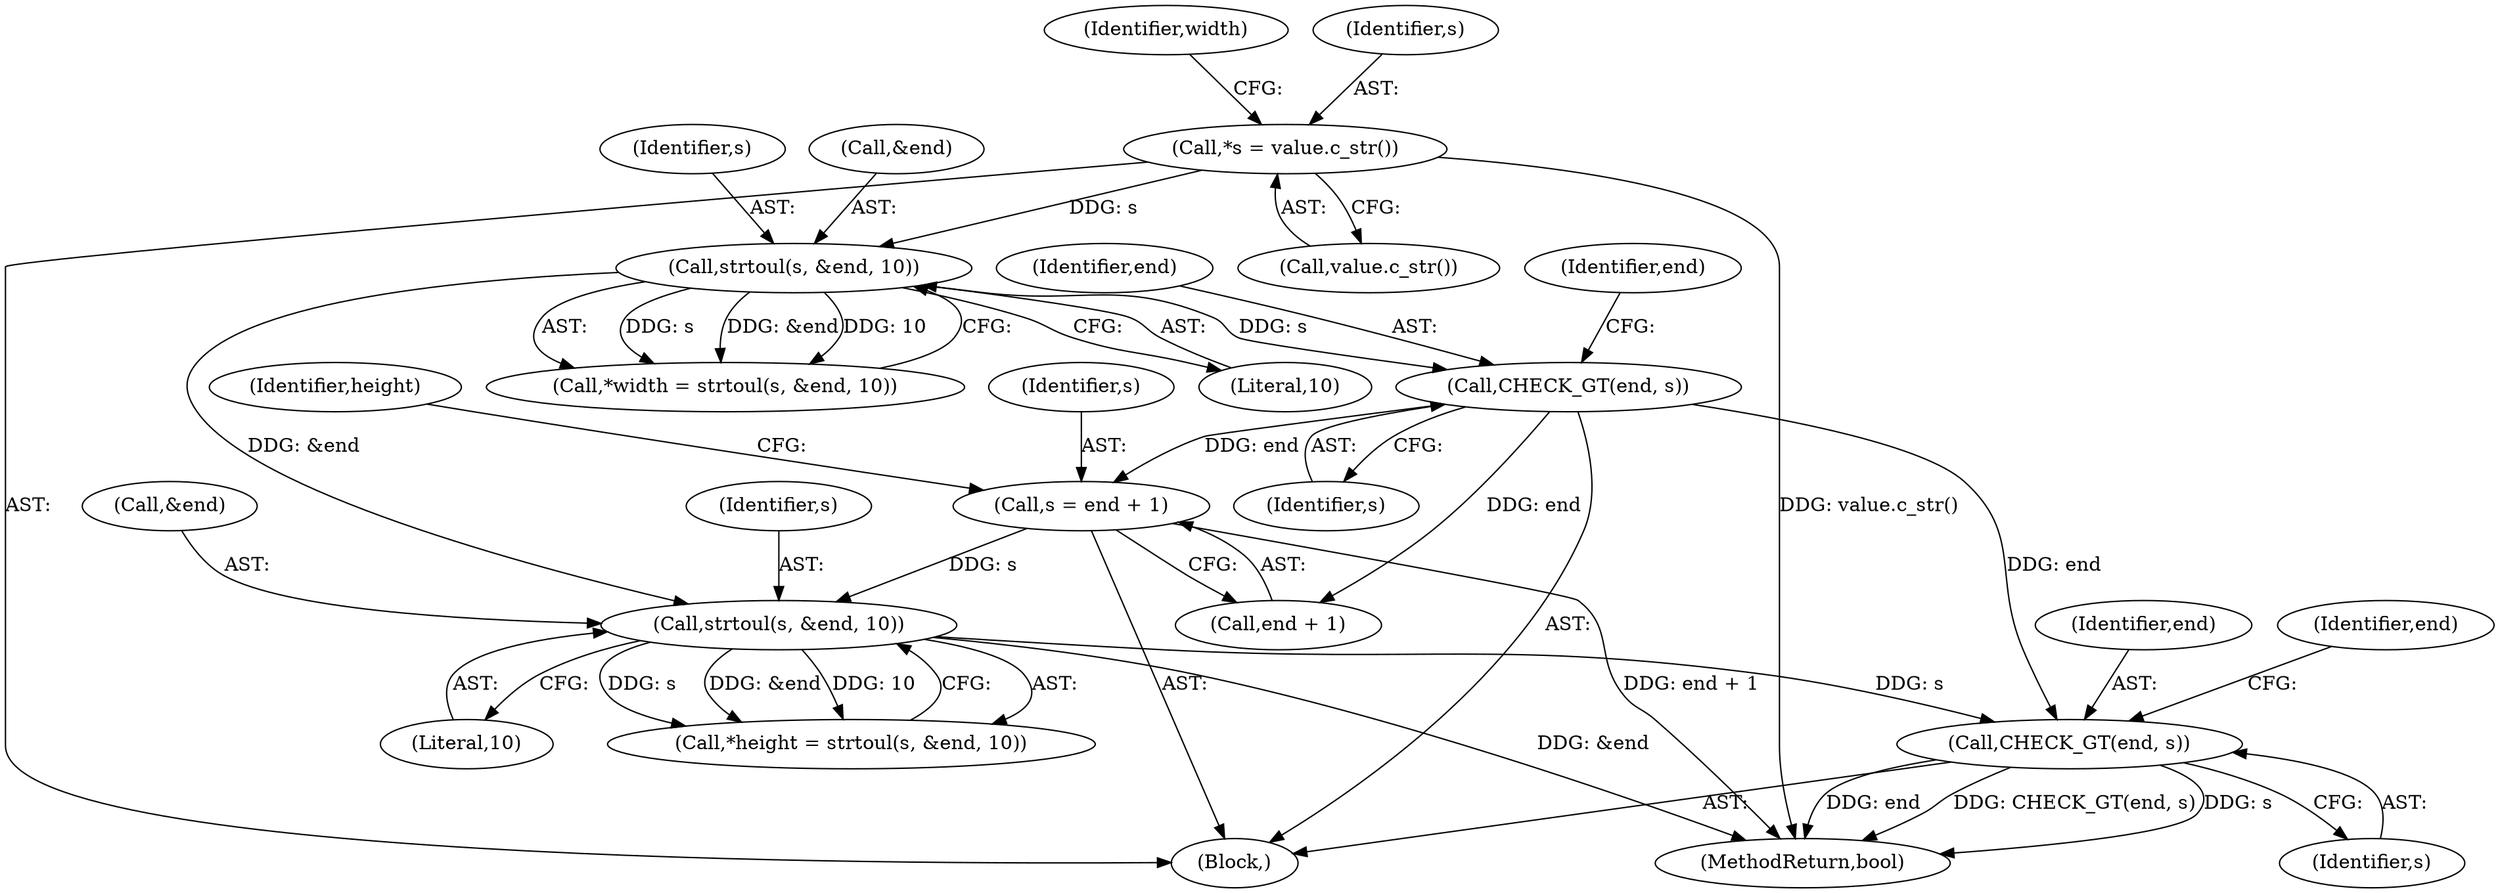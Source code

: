 digraph "0_Android_68f67ef6cf1f41e77337be3bc4bff91f3a3c6324@pointer" {
"1000163" [label="(Call,CHECK_GT(end, s))"];
"1000143" [label="(Call,CHECK_GT(end, s))"];
"1000138" [label="(Call,strtoul(s, &end, 10))"];
"1000131" [label="(Call,*s = value.c_str())"];
"1000158" [label="(Call,strtoul(s, &end, 10))"];
"1000150" [label="(Call,s = end + 1)"];
"1000157" [label="(Identifier,height)"];
"1000137" [label="(Identifier,width)"];
"1000160" [label="(Call,&end)"];
"1000148" [label="(Identifier,end)"];
"1000143" [label="(Call,CHECK_GT(end, s))"];
"1000151" [label="(Identifier,s)"];
"1000172" [label="(MethodReturn,bool)"];
"1000133" [label="(Call,value.c_str())"];
"1000145" [label="(Identifier,s)"];
"1000165" [label="(Identifier,s)"];
"1000132" [label="(Identifier,s)"];
"1000144" [label="(Identifier,end)"];
"1000142" [label="(Literal,10)"];
"1000131" [label="(Call,*s = value.c_str())"];
"1000164" [label="(Identifier,end)"];
"1000163" [label="(Call,CHECK_GT(end, s))"];
"1000159" [label="(Identifier,s)"];
"1000152" [label="(Call,end + 1)"];
"1000150" [label="(Call,s = end + 1)"];
"1000140" [label="(Call,&end)"];
"1000158" [label="(Call,strtoul(s, &end, 10))"];
"1000135" [label="(Call,*width = strtoul(s, &end, 10))"];
"1000139" [label="(Identifier,s)"];
"1000168" [label="(Identifier,end)"];
"1000155" [label="(Call,*height = strtoul(s, &end, 10))"];
"1000162" [label="(Literal,10)"];
"1000138" [label="(Call,strtoul(s, &end, 10))"];
"1000105" [label="(Block,)"];
"1000163" -> "1000105"  [label="AST: "];
"1000163" -> "1000165"  [label="CFG: "];
"1000164" -> "1000163"  [label="AST: "];
"1000165" -> "1000163"  [label="AST: "];
"1000168" -> "1000163"  [label="CFG: "];
"1000163" -> "1000172"  [label="DDG: end"];
"1000163" -> "1000172"  [label="DDG: CHECK_GT(end, s)"];
"1000163" -> "1000172"  [label="DDG: s"];
"1000143" -> "1000163"  [label="DDG: end"];
"1000158" -> "1000163"  [label="DDG: s"];
"1000143" -> "1000105"  [label="AST: "];
"1000143" -> "1000145"  [label="CFG: "];
"1000144" -> "1000143"  [label="AST: "];
"1000145" -> "1000143"  [label="AST: "];
"1000148" -> "1000143"  [label="CFG: "];
"1000138" -> "1000143"  [label="DDG: s"];
"1000143" -> "1000150"  [label="DDG: end"];
"1000143" -> "1000152"  [label="DDG: end"];
"1000138" -> "1000135"  [label="AST: "];
"1000138" -> "1000142"  [label="CFG: "];
"1000139" -> "1000138"  [label="AST: "];
"1000140" -> "1000138"  [label="AST: "];
"1000142" -> "1000138"  [label="AST: "];
"1000135" -> "1000138"  [label="CFG: "];
"1000138" -> "1000135"  [label="DDG: s"];
"1000138" -> "1000135"  [label="DDG: &end"];
"1000138" -> "1000135"  [label="DDG: 10"];
"1000131" -> "1000138"  [label="DDG: s"];
"1000138" -> "1000158"  [label="DDG: &end"];
"1000131" -> "1000105"  [label="AST: "];
"1000131" -> "1000133"  [label="CFG: "];
"1000132" -> "1000131"  [label="AST: "];
"1000133" -> "1000131"  [label="AST: "];
"1000137" -> "1000131"  [label="CFG: "];
"1000131" -> "1000172"  [label="DDG: value.c_str()"];
"1000158" -> "1000155"  [label="AST: "];
"1000158" -> "1000162"  [label="CFG: "];
"1000159" -> "1000158"  [label="AST: "];
"1000160" -> "1000158"  [label="AST: "];
"1000162" -> "1000158"  [label="AST: "];
"1000155" -> "1000158"  [label="CFG: "];
"1000158" -> "1000172"  [label="DDG: &end"];
"1000158" -> "1000155"  [label="DDG: s"];
"1000158" -> "1000155"  [label="DDG: &end"];
"1000158" -> "1000155"  [label="DDG: 10"];
"1000150" -> "1000158"  [label="DDG: s"];
"1000150" -> "1000105"  [label="AST: "];
"1000150" -> "1000152"  [label="CFG: "];
"1000151" -> "1000150"  [label="AST: "];
"1000152" -> "1000150"  [label="AST: "];
"1000157" -> "1000150"  [label="CFG: "];
"1000150" -> "1000172"  [label="DDG: end + 1"];
}
